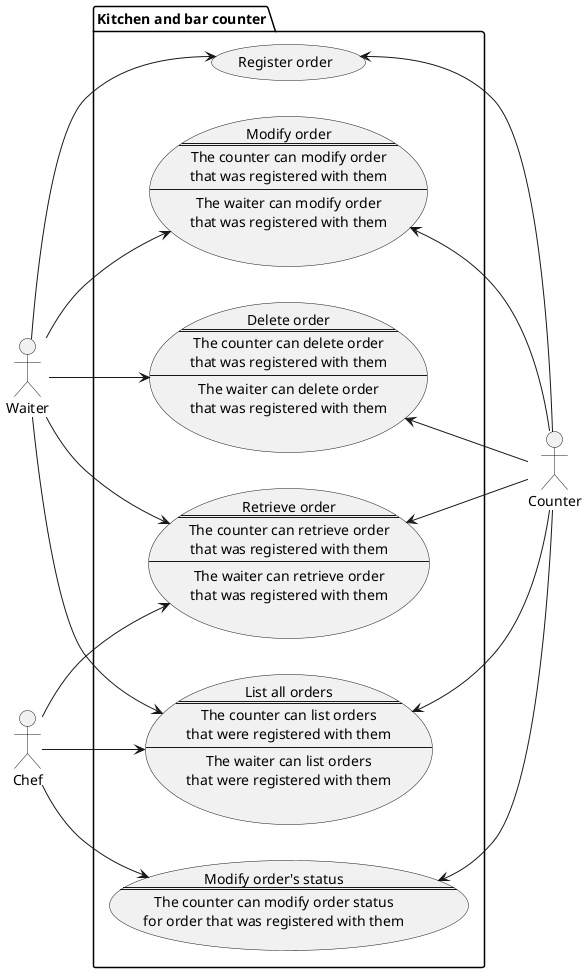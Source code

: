 @startuml

actor Counter as c
actor Waiter as w
actor "Chef" as ch

package "Kitchen and bar counter" {
left to right direction
   usecase "Register order" as ro2
   usecase go as "Retrieve order
   ==
   The counter can retrieve order\nthat was registered with them
   --
   The waiter can retrieve order\nthat was registered with them"
   usecase mo as "Modify order
   ==
   The counter can modify order\nthat was registered with them
   --
   The waiter can modify order\nthat was registered with them"
   usecase do as "Delete order
   ==
   The counter can delete order\nthat was registered with them
   --
   The waiter can delete order\nthat was registered with them"
   usecase mos as "Modify order's status
   ==
   The counter can modify order status\nfor order that was registered with them"
   usecase lao as "List all orders
   ==
   The counter can list orders\nthat were registered with them
   --
   The waiter can list orders\nthat were registered with them"
}

w --> ro2
w --> go
w --> mo
w --> do
w --> lao

ch --> mos
ch --> lao
ch --> go

ro2 <-- c
go <-- c
lao <-- c
mo <-- c
do <-- c
mos <-- c


@enduml